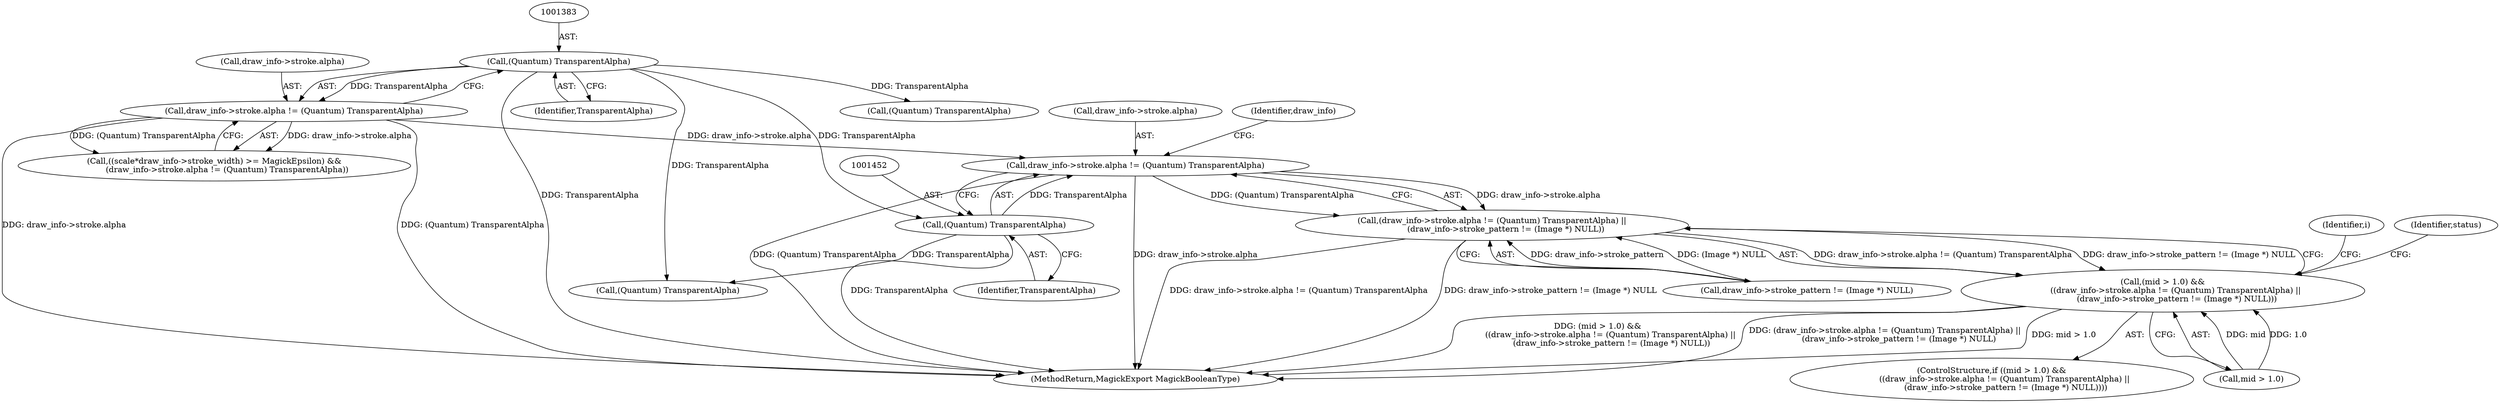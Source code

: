 digraph "0_ImageMagick_726812fa2fa7ce16bcf58f6e115f65427a1c0950_2@pointer" {
"1001445" [label="(Call,draw_info->stroke.alpha != (Quantum) TransparentAlpha)"];
"1001376" [label="(Call,draw_info->stroke.alpha != (Quantum) TransparentAlpha)"];
"1001382" [label="(Call,(Quantum) TransparentAlpha)"];
"1001451" [label="(Call,(Quantum) TransparentAlpha)"];
"1001444" [label="(Call,(draw_info->stroke.alpha != (Quantum) TransparentAlpha) ||\n           (draw_info->stroke_pattern != (Image *) NULL))"];
"1001440" [label="(Call,(mid > 1.0) &&\n          ((draw_info->stroke.alpha != (Quantum) TransparentAlpha) ||\n           (draw_info->stroke_pattern != (Image *) NULL)))"];
"1001465" [label="(Identifier,i)"];
"1001440" [label="(Call,(mid > 1.0) &&\n          ((draw_info->stroke.alpha != (Quantum) TransparentAlpha) ||\n           (draw_info->stroke_pattern != (Image *) NULL)))"];
"1001451" [label="(Call,(Quantum) TransparentAlpha)"];
"1001441" [label="(Call,mid > 1.0)"];
"1001446" [label="(Call,draw_info->stroke.alpha)"];
"1001454" [label="(Call,draw_info->stroke_pattern != (Image *) NULL)"];
"1001384" [label="(Identifier,TransparentAlpha)"];
"1001599" [label="(Identifier,status)"];
"1001576" [label="(Call,(Quantum) TransparentAlpha)"];
"1001382" [label="(Call,(Quantum) TransparentAlpha)"];
"1001439" [label="(ControlStructure,if ((mid > 1.0) &&\n          ((draw_info->stroke.alpha != (Quantum) TransparentAlpha) ||\n           (draw_info->stroke_pattern != (Image *) NULL))))"];
"1001376" [label="(Call,draw_info->stroke.alpha != (Quantum) TransparentAlpha)"];
"1001629" [label="(MethodReturn,MagickExport MagickBooleanType)"];
"1001453" [label="(Identifier,TransparentAlpha)"];
"1001444" [label="(Call,(draw_info->stroke.alpha != (Quantum) TransparentAlpha) ||\n           (draw_info->stroke_pattern != (Image *) NULL))"];
"1001368" [label="(Call,((scale*draw_info->stroke_width) >= MagickEpsilon) &&\n          (draw_info->stroke.alpha != (Quantum) TransparentAlpha))"];
"1001445" [label="(Call,draw_info->stroke.alpha != (Quantum) TransparentAlpha)"];
"1001456" [label="(Identifier,draw_info)"];
"1001404" [label="(Call,(Quantum) TransparentAlpha)"];
"1001377" [label="(Call,draw_info->stroke.alpha)"];
"1001445" -> "1001444"  [label="AST: "];
"1001445" -> "1001451"  [label="CFG: "];
"1001446" -> "1001445"  [label="AST: "];
"1001451" -> "1001445"  [label="AST: "];
"1001456" -> "1001445"  [label="CFG: "];
"1001444" -> "1001445"  [label="CFG: "];
"1001445" -> "1001629"  [label="DDG: (Quantum) TransparentAlpha"];
"1001445" -> "1001629"  [label="DDG: draw_info->stroke.alpha"];
"1001445" -> "1001444"  [label="DDG: draw_info->stroke.alpha"];
"1001445" -> "1001444"  [label="DDG: (Quantum) TransparentAlpha"];
"1001376" -> "1001445"  [label="DDG: draw_info->stroke.alpha"];
"1001451" -> "1001445"  [label="DDG: TransparentAlpha"];
"1001376" -> "1001368"  [label="AST: "];
"1001376" -> "1001382"  [label="CFG: "];
"1001377" -> "1001376"  [label="AST: "];
"1001382" -> "1001376"  [label="AST: "];
"1001368" -> "1001376"  [label="CFG: "];
"1001376" -> "1001629"  [label="DDG: draw_info->stroke.alpha"];
"1001376" -> "1001629"  [label="DDG: (Quantum) TransparentAlpha"];
"1001376" -> "1001368"  [label="DDG: draw_info->stroke.alpha"];
"1001376" -> "1001368"  [label="DDG: (Quantum) TransparentAlpha"];
"1001382" -> "1001376"  [label="DDG: TransparentAlpha"];
"1001382" -> "1001384"  [label="CFG: "];
"1001383" -> "1001382"  [label="AST: "];
"1001384" -> "1001382"  [label="AST: "];
"1001382" -> "1001629"  [label="DDG: TransparentAlpha"];
"1001382" -> "1001404"  [label="DDG: TransparentAlpha"];
"1001382" -> "1001451"  [label="DDG: TransparentAlpha"];
"1001382" -> "1001576"  [label="DDG: TransparentAlpha"];
"1001451" -> "1001453"  [label="CFG: "];
"1001452" -> "1001451"  [label="AST: "];
"1001453" -> "1001451"  [label="AST: "];
"1001451" -> "1001629"  [label="DDG: TransparentAlpha"];
"1001451" -> "1001576"  [label="DDG: TransparentAlpha"];
"1001444" -> "1001440"  [label="AST: "];
"1001444" -> "1001454"  [label="CFG: "];
"1001454" -> "1001444"  [label="AST: "];
"1001440" -> "1001444"  [label="CFG: "];
"1001444" -> "1001629"  [label="DDG: draw_info->stroke.alpha != (Quantum) TransparentAlpha"];
"1001444" -> "1001629"  [label="DDG: draw_info->stroke_pattern != (Image *) NULL"];
"1001444" -> "1001440"  [label="DDG: draw_info->stroke.alpha != (Quantum) TransparentAlpha"];
"1001444" -> "1001440"  [label="DDG: draw_info->stroke_pattern != (Image *) NULL"];
"1001454" -> "1001444"  [label="DDG: draw_info->stroke_pattern"];
"1001454" -> "1001444"  [label="DDG: (Image *) NULL"];
"1001440" -> "1001439"  [label="AST: "];
"1001440" -> "1001441"  [label="CFG: "];
"1001441" -> "1001440"  [label="AST: "];
"1001465" -> "1001440"  [label="CFG: "];
"1001599" -> "1001440"  [label="CFG: "];
"1001440" -> "1001629"  [label="DDG: (mid > 1.0) &&\n          ((draw_info->stroke.alpha != (Quantum) TransparentAlpha) ||\n           (draw_info->stroke_pattern != (Image *) NULL))"];
"1001440" -> "1001629"  [label="DDG: (draw_info->stroke.alpha != (Quantum) TransparentAlpha) ||\n           (draw_info->stroke_pattern != (Image *) NULL)"];
"1001440" -> "1001629"  [label="DDG: mid > 1.0"];
"1001441" -> "1001440"  [label="DDG: mid"];
"1001441" -> "1001440"  [label="DDG: 1.0"];
}
